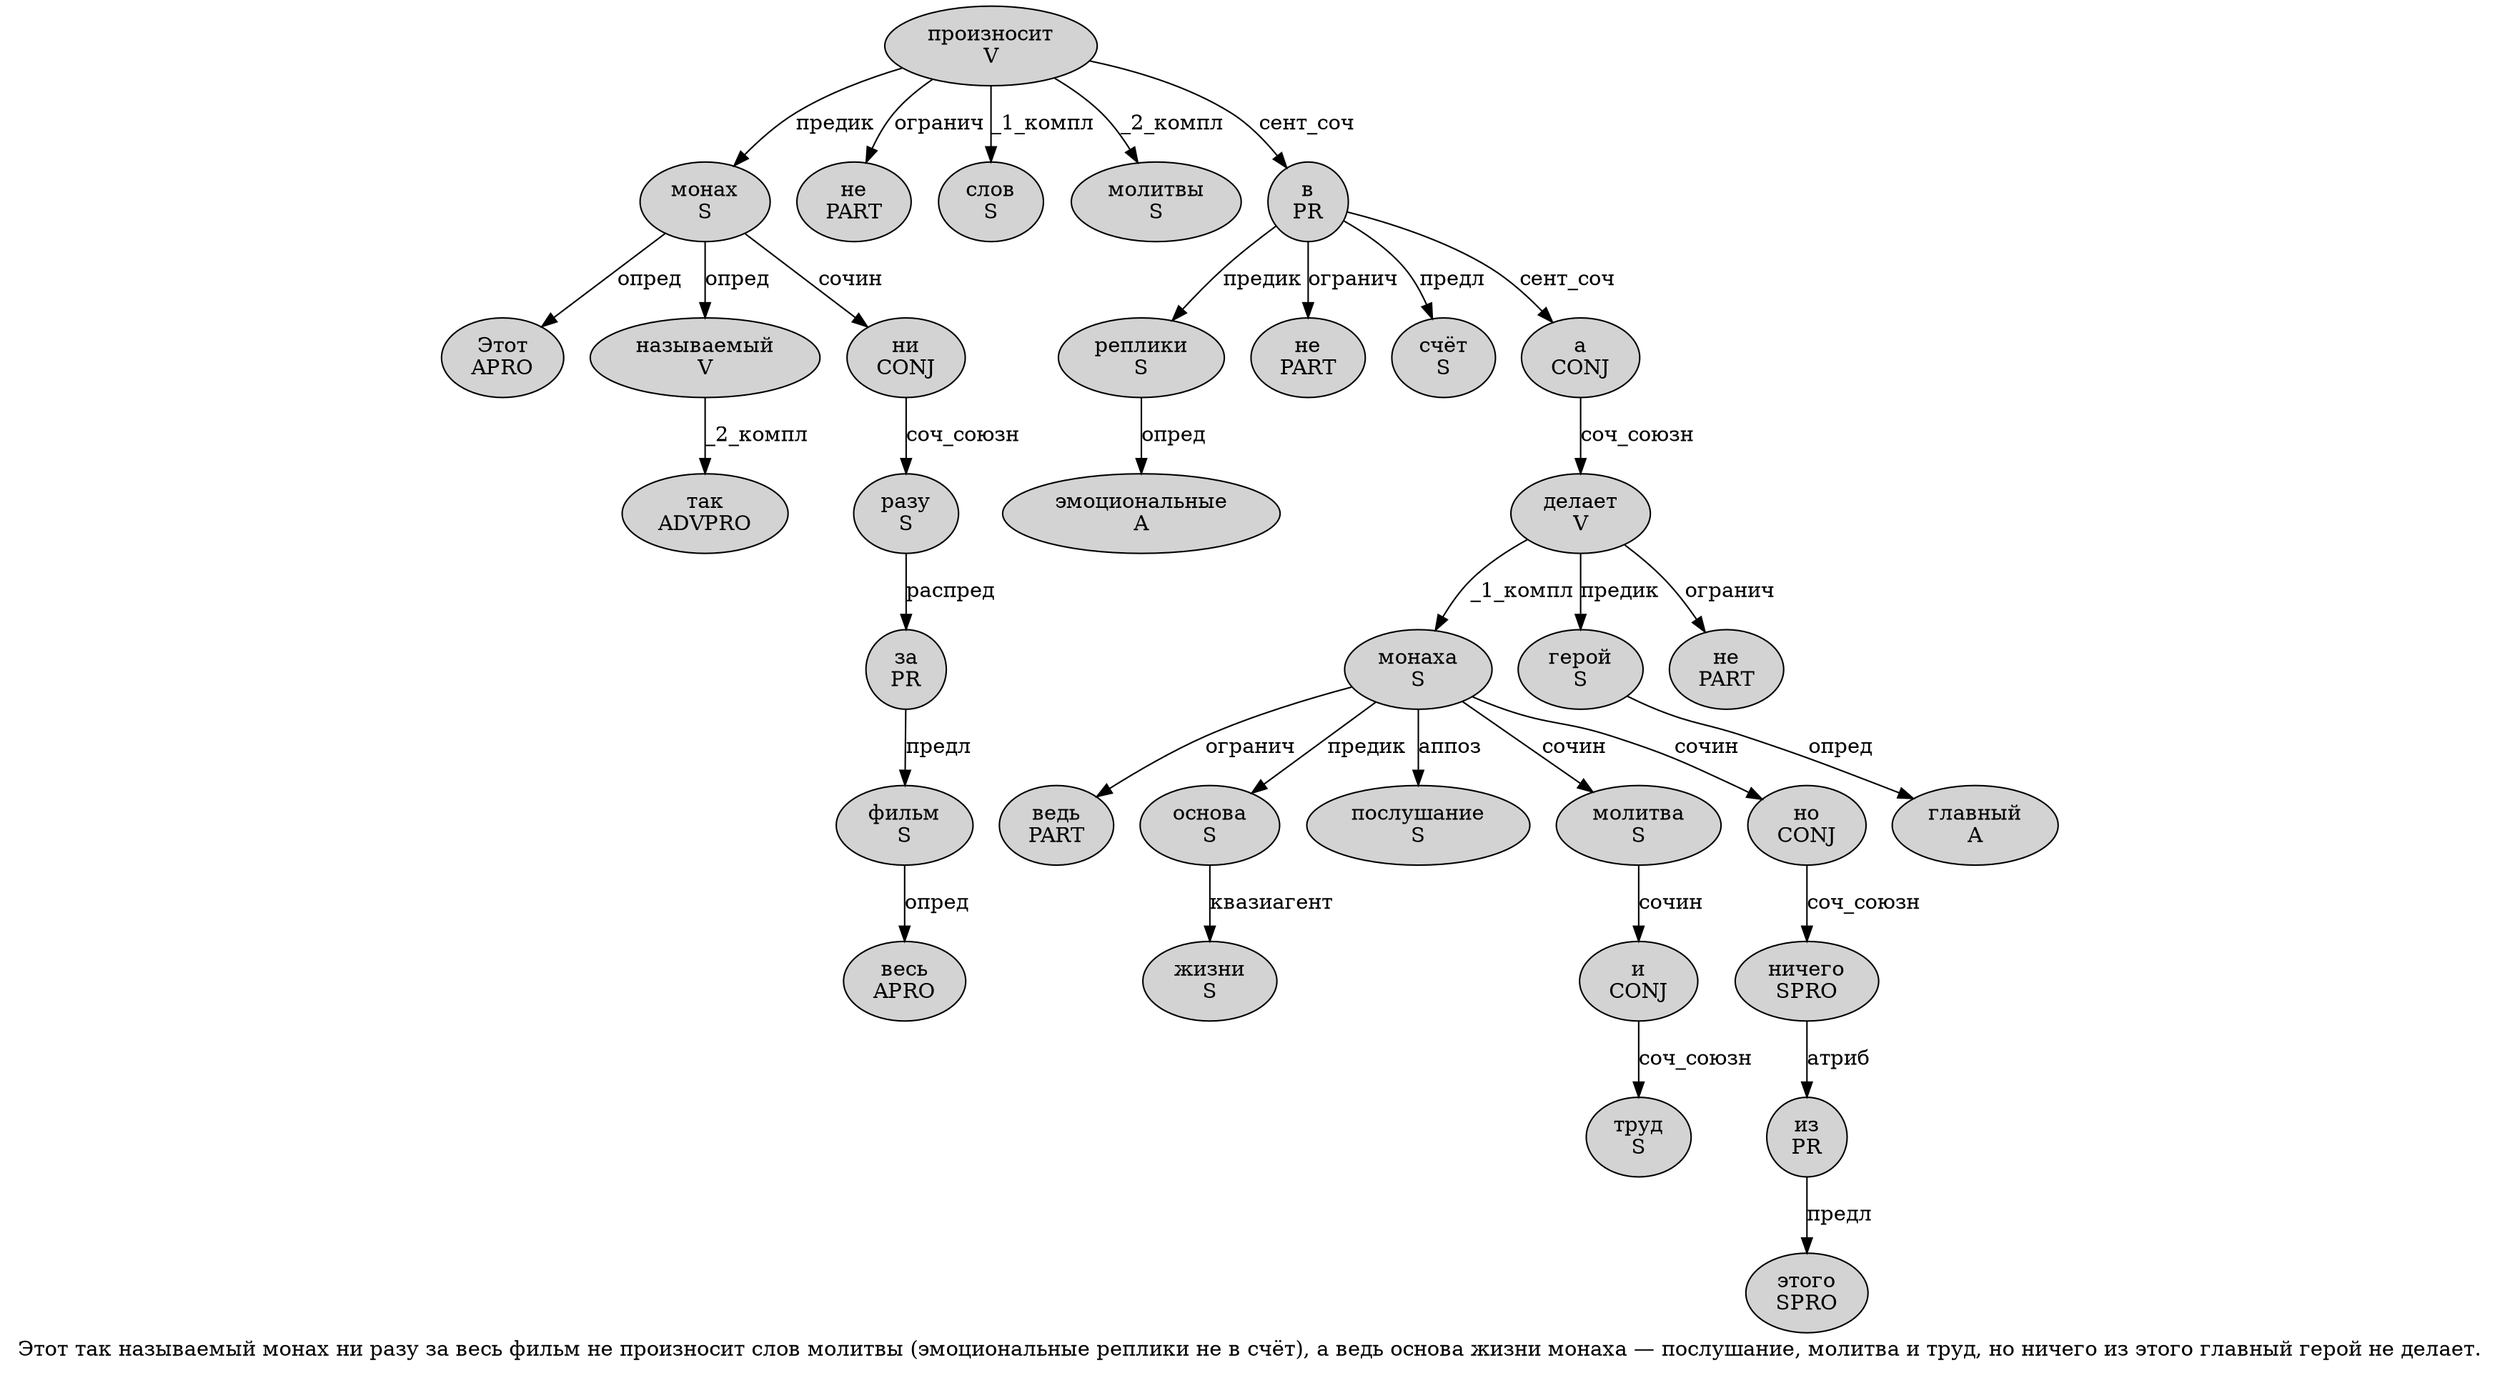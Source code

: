 digraph SENTENCE_2541 {
	graph [label="Этот так называемый монах ни разу за весь фильм не произносит слов молитвы (эмоциональные реплики не в счёт), а ведь основа жизни монаха — послушание, молитва и труд, но ничего из этого главный герой не делает."]
	node [style=filled]
		0 [label="Этот
APRO" color="" fillcolor=lightgray penwidth=1 shape=ellipse]
		1 [label="так
ADVPRO" color="" fillcolor=lightgray penwidth=1 shape=ellipse]
		2 [label="называемый
V" color="" fillcolor=lightgray penwidth=1 shape=ellipse]
		3 [label="монах
S" color="" fillcolor=lightgray penwidth=1 shape=ellipse]
		4 [label="ни
CONJ" color="" fillcolor=lightgray penwidth=1 shape=ellipse]
		5 [label="разу
S" color="" fillcolor=lightgray penwidth=1 shape=ellipse]
		6 [label="за
PR" color="" fillcolor=lightgray penwidth=1 shape=ellipse]
		7 [label="весь
APRO" color="" fillcolor=lightgray penwidth=1 shape=ellipse]
		8 [label="фильм
S" color="" fillcolor=lightgray penwidth=1 shape=ellipse]
		9 [label="не
PART" color="" fillcolor=lightgray penwidth=1 shape=ellipse]
		10 [label="произносит
V" color="" fillcolor=lightgray penwidth=1 shape=ellipse]
		11 [label="слов
S" color="" fillcolor=lightgray penwidth=1 shape=ellipse]
		12 [label="молитвы
S" color="" fillcolor=lightgray penwidth=1 shape=ellipse]
		14 [label="эмоциональные
A" color="" fillcolor=lightgray penwidth=1 shape=ellipse]
		15 [label="реплики
S" color="" fillcolor=lightgray penwidth=1 shape=ellipse]
		16 [label="не
PART" color="" fillcolor=lightgray penwidth=1 shape=ellipse]
		17 [label="в
PR" color="" fillcolor=lightgray penwidth=1 shape=ellipse]
		18 [label="счёт
S" color="" fillcolor=lightgray penwidth=1 shape=ellipse]
		21 [label="а
CONJ" color="" fillcolor=lightgray penwidth=1 shape=ellipse]
		22 [label="ведь
PART" color="" fillcolor=lightgray penwidth=1 shape=ellipse]
		23 [label="основа
S" color="" fillcolor=lightgray penwidth=1 shape=ellipse]
		24 [label="жизни
S" color="" fillcolor=lightgray penwidth=1 shape=ellipse]
		25 [label="монаха
S" color="" fillcolor=lightgray penwidth=1 shape=ellipse]
		27 [label="послушание
S" color="" fillcolor=lightgray penwidth=1 shape=ellipse]
		29 [label="молитва
S" color="" fillcolor=lightgray penwidth=1 shape=ellipse]
		30 [label="и
CONJ" color="" fillcolor=lightgray penwidth=1 shape=ellipse]
		31 [label="труд
S" color="" fillcolor=lightgray penwidth=1 shape=ellipse]
		33 [label="но
CONJ" color="" fillcolor=lightgray penwidth=1 shape=ellipse]
		34 [label="ничего
SPRO" color="" fillcolor=lightgray penwidth=1 shape=ellipse]
		35 [label="из
PR" color="" fillcolor=lightgray penwidth=1 shape=ellipse]
		36 [label="этого
SPRO" color="" fillcolor=lightgray penwidth=1 shape=ellipse]
		37 [label="главный
A" color="" fillcolor=lightgray penwidth=1 shape=ellipse]
		38 [label="герой
S" color="" fillcolor=lightgray penwidth=1 shape=ellipse]
		39 [label="не
PART" color="" fillcolor=lightgray penwidth=1 shape=ellipse]
		40 [label="делает
V" color="" fillcolor=lightgray penwidth=1 shape=ellipse]
			4 -> 5 [label="соч_союзн"]
			10 -> 3 [label="предик"]
			10 -> 9 [label="огранич"]
			10 -> 11 [label="_1_компл"]
			10 -> 12 [label="_2_компл"]
			10 -> 17 [label="сент_соч"]
			38 -> 37 [label="опред"]
			5 -> 6 [label="распред"]
			25 -> 22 [label="огранич"]
			25 -> 23 [label="предик"]
			25 -> 27 [label="аппоз"]
			25 -> 29 [label="сочин"]
			25 -> 33 [label="сочин"]
			30 -> 31 [label="соч_союзн"]
			23 -> 24 [label="квазиагент"]
			33 -> 34 [label="соч_союзн"]
			40 -> 25 [label="_1_компл"]
			40 -> 38 [label="предик"]
			40 -> 39 [label="огранич"]
			34 -> 35 [label="атриб"]
			17 -> 15 [label="предик"]
			17 -> 16 [label="огранич"]
			17 -> 18 [label="предл"]
			17 -> 21 [label="сент_соч"]
			8 -> 7 [label="опред"]
			3 -> 0 [label="опред"]
			3 -> 2 [label="опред"]
			3 -> 4 [label="сочин"]
			21 -> 40 [label="соч_союзн"]
			35 -> 36 [label="предл"]
			15 -> 14 [label="опред"]
			29 -> 30 [label="сочин"]
			6 -> 8 [label="предл"]
			2 -> 1 [label="_2_компл"]
}
